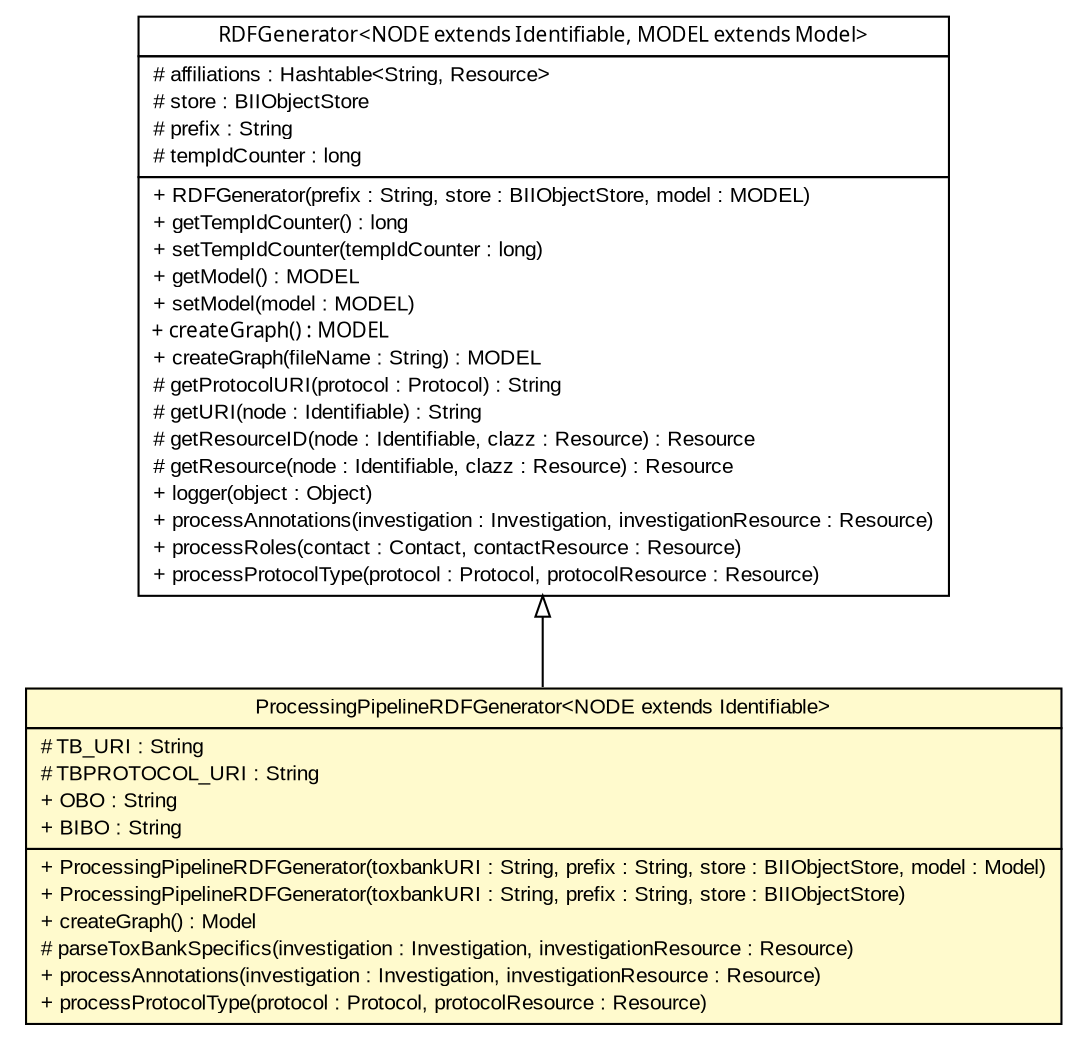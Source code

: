 #!/usr/local/bin/dot
#
# Class diagram 
# Generated by UmlGraph version 4.6 (http://www.spinellis.gr/sw/umlgraph)
#

digraph G {
	edge [fontname="arial",fontsize=10,labelfontname="arial",labelfontsize=10];
	node [fontname="arial",fontsize=10,shape=plaintext];
	// org.isa2rdf.cli.RDFGenerator<NODE extends uk.ac.ebi.bioinvindex.model.Identifiable, MODEL extends com.hp.hpl.jena.rdf.model.Model>
	c9 [label=<<table border="0" cellborder="1" cellspacing="0" cellpadding="2" port="p" href="./RDFGenerator.html">
		<tr><td><table border="0" cellspacing="0" cellpadding="1">
			<tr><td><font face="ariali"> RDFGenerator&lt;NODE extends Identifiable, MODEL extends Model&gt; </font></td></tr>
		</table></td></tr>
		<tr><td><table border="0" cellspacing="0" cellpadding="1">
			<tr><td align="left"> # affiliations : Hashtable&lt;String, Resource&gt; </td></tr>
			<tr><td align="left"> # store : BIIObjectStore </td></tr>
			<tr><td align="left"> # prefix : String </td></tr>
			<tr><td align="left"> # tempIdCounter : long </td></tr>
		</table></td></tr>
		<tr><td><table border="0" cellspacing="0" cellpadding="1">
			<tr><td align="left"> + RDFGenerator(prefix : String, store : BIIObjectStore, model : MODEL) </td></tr>
			<tr><td align="left"> + getTempIdCounter() : long </td></tr>
			<tr><td align="left"> + setTempIdCounter(tempIdCounter : long) </td></tr>
			<tr><td align="left"> + getModel() : MODEL </td></tr>
			<tr><td align="left"> + setModel(model : MODEL) </td></tr>
			<tr><td align="left"><font face="ariali" point-size="10.0"> + createGraph() : MODEL </font></td></tr>
			<tr><td align="left"> + createGraph(fileName : String) : MODEL </td></tr>
			<tr><td align="left"> # getProtocolURI(protocol : Protocol) : String </td></tr>
			<tr><td align="left"> # getURI(node : Identifiable) : String </td></tr>
			<tr><td align="left"> # getResourceID(node : Identifiable, clazz : Resource) : Resource </td></tr>
			<tr><td align="left"> # getResource(node : Identifiable, clazz : Resource) : Resource </td></tr>
			<tr><td align="left"> + logger(object : Object) </td></tr>
			<tr><td align="left"> + processAnnotations(investigation : Investigation, investigationResource : Resource) </td></tr>
			<tr><td align="left"> + processRoles(contact : Contact, contactResource : Resource) </td></tr>
			<tr><td align="left"> + processProtocolType(protocol : Protocol, protocolResource : Resource) </td></tr>
		</table></td></tr>
		</table>>, fontname="arial", fontcolor="black", fontsize=10.0];
	// org.isa2rdf.cli.ProcessingPipelineRDFGenerator<NODE extends uk.ac.ebi.bioinvindex.model.Identifiable>
	c10 [label=<<table border="0" cellborder="1" cellspacing="0" cellpadding="2" port="p" bgcolor="lemonChiffon" href="./ProcessingPipelineRDFGenerator.html">
		<tr><td><table border="0" cellspacing="0" cellpadding="1">
			<tr><td> ProcessingPipelineRDFGenerator&lt;NODE extends Identifiable&gt; </td></tr>
		</table></td></tr>
		<tr><td><table border="0" cellspacing="0" cellpadding="1">
			<tr><td align="left"> # TB_URI : String </td></tr>
			<tr><td align="left"> # TBPROTOCOL_URI : String </td></tr>
			<tr><td align="left"> + OBO : String </td></tr>
			<tr><td align="left"> + BIBO : String </td></tr>
		</table></td></tr>
		<tr><td><table border="0" cellspacing="0" cellpadding="1">
			<tr><td align="left"> + ProcessingPipelineRDFGenerator(toxbankURI : String, prefix : String, store : BIIObjectStore, model : Model) </td></tr>
			<tr><td align="left"> + ProcessingPipelineRDFGenerator(toxbankURI : String, prefix : String, store : BIIObjectStore) </td></tr>
			<tr><td align="left"> + createGraph() : Model </td></tr>
			<tr><td align="left"> # parseToxBankSpecifics(investigation : Investigation, investigationResource : Resource) </td></tr>
			<tr><td align="left"> + processAnnotations(investigation : Investigation, investigationResource : Resource) </td></tr>
			<tr><td align="left"> + processProtocolType(protocol : Protocol, protocolResource : Resource) </td></tr>
		</table></td></tr>
		</table>>, fontname="arial", fontcolor="black", fontsize=10.0];
	//org.isa2rdf.cli.ProcessingPipelineRDFGenerator<NODE extends uk.ac.ebi.bioinvindex.model.Identifiable> extends org.isa2rdf.cli.RDFGenerator<NODE, com.hp.hpl.jena.rdf.model.Model>
	c9:p -> c10:p [dir=back,arrowtail=empty];
}

